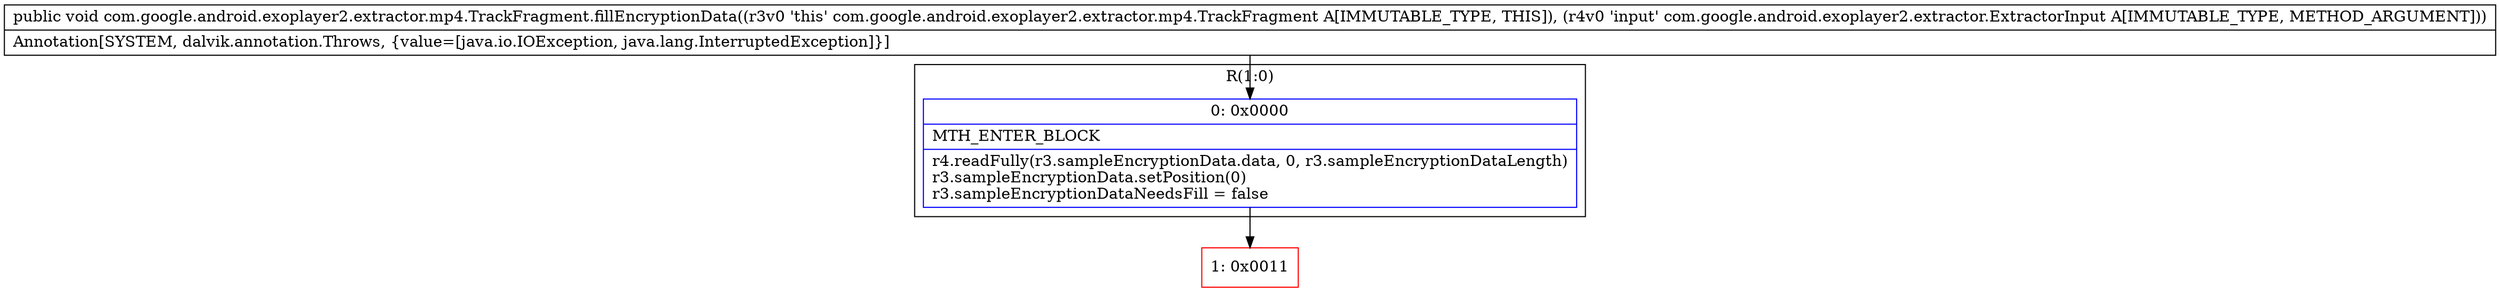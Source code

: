 digraph "CFG forcom.google.android.exoplayer2.extractor.mp4.TrackFragment.fillEncryptionData(Lcom\/google\/android\/exoplayer2\/extractor\/ExtractorInput;)V" {
subgraph cluster_Region_236405983 {
label = "R(1:0)";
node [shape=record,color=blue];
Node_0 [shape=record,label="{0\:\ 0x0000|MTH_ENTER_BLOCK\l|r4.readFully(r3.sampleEncryptionData.data, 0, r3.sampleEncryptionDataLength)\lr3.sampleEncryptionData.setPosition(0)\lr3.sampleEncryptionDataNeedsFill = false\l}"];
}
Node_1 [shape=record,color=red,label="{1\:\ 0x0011}"];
MethodNode[shape=record,label="{public void com.google.android.exoplayer2.extractor.mp4.TrackFragment.fillEncryptionData((r3v0 'this' com.google.android.exoplayer2.extractor.mp4.TrackFragment A[IMMUTABLE_TYPE, THIS]), (r4v0 'input' com.google.android.exoplayer2.extractor.ExtractorInput A[IMMUTABLE_TYPE, METHOD_ARGUMENT]))  | Annotation[SYSTEM, dalvik.annotation.Throws, \{value=[java.io.IOException, java.lang.InterruptedException]\}]\l}"];
MethodNode -> Node_0;
Node_0 -> Node_1;
}

